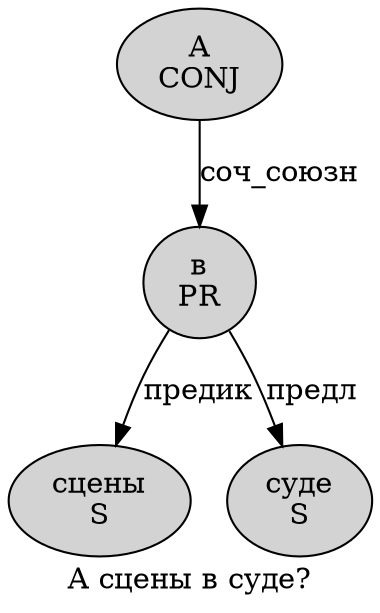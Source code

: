 digraph SENTENCE_2270 {
	graph [label="А сцены в суде?"]
	node [style=filled]
		0 [label="А
CONJ" color="" fillcolor=lightgray penwidth=1 shape=ellipse]
		1 [label="сцены
S" color="" fillcolor=lightgray penwidth=1 shape=ellipse]
		2 [label="в
PR" color="" fillcolor=lightgray penwidth=1 shape=ellipse]
		3 [label="суде
S" color="" fillcolor=lightgray penwidth=1 shape=ellipse]
			2 -> 1 [label="предик"]
			2 -> 3 [label="предл"]
			0 -> 2 [label="соч_союзн"]
}